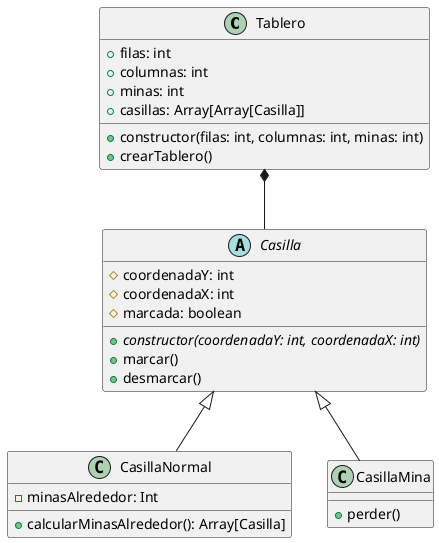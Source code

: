 @startuml clases

class Tablero {
    + filas: int
    + columnas: int
    + minas: int
    + casillas: Array[Array[Casilla]]
    + constructor(filas: int, columnas: int, minas: int)
    + crearTablero()
}

abstract class Casilla {
    # coordenadaY: int
    # coordenadaX: int
    # marcada: boolean
    +{abstract} constructor(coordenadaY: int, coordenadaX: int)
    + marcar()
    + desmarcar()
}

class CasillaNormal {
    - minasAlrededor: Int
    + calcularMinasAlrededor(): Array[Casilla]
}

class CasillaMina {
    + perder()
}



Tablero *-- Casilla
Casilla <|-- CasillaMina
Casilla <|-- CasillaNormal
@enduml